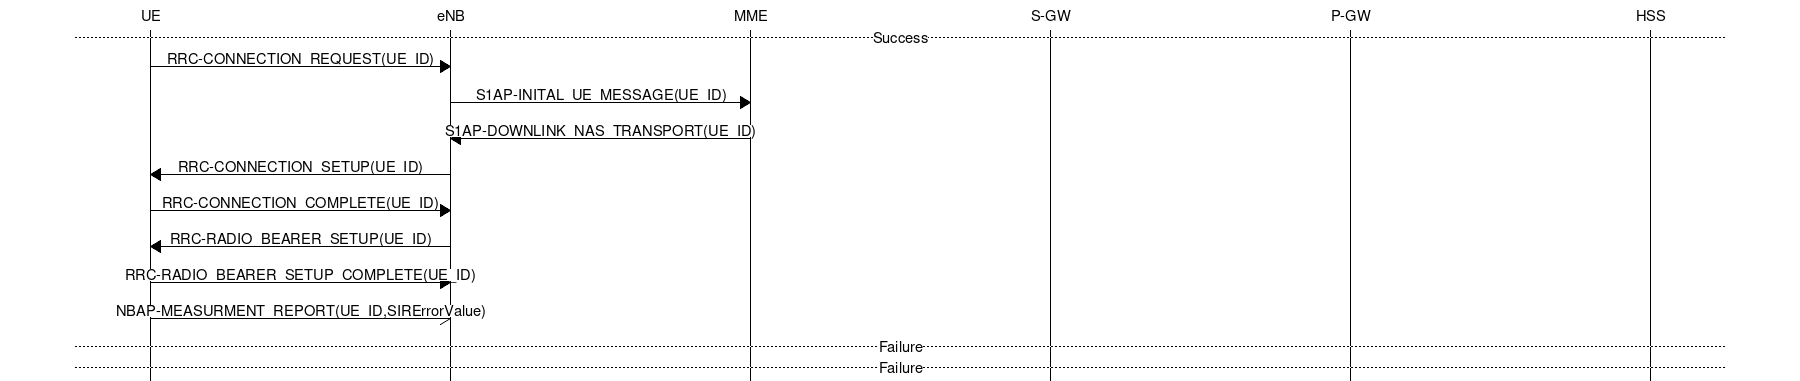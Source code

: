 # http://www.mcternan.me.uk/mscgen/
# mscgen -T eps -i openmsc.msc -o openmsc.eps
# All times given in milli seconds [ms]

msc {
	hscale = "3";

	# Network Elements
	UE,	
	BS [ label = "eNB" ], 
	MME, 
	SGW [ label = "S-GW" ], 
	PGW [ label = "P-GW" ], 
	HSS;

	# Use-Cases
	--- [ label = "Success" ]; # P = {0.8} 

	UE => BS [ label = "RRC-CONNECTION_REQUEST(UE_ID)" ]; # latencyDist = {exponential} latencyLambda = {4} latencyMin = {5} latencyMax = {100}
	BS => MME [ label = "S1AP-INITAL_UE_MESSAGE(UE_ID)" ]; # latencyDist = {exponential} latencyLambda = {2} latencyMin = {0.1} latencyMax = {1}
	BS <= MME [ label = "S1AP-DOWNLINK_NAS_TRANSPORT(UE_ID)" ]; # latencyDist = {linear} latency = {1}
	UE <= BS [ label = "RRC-CONNECTION_SETUP(UE_ID)" ]; # latencyDist = {linear} latency = {1}
	UE => BS [ label = "RRC-CONNECTION_COMPLETE(UE_ID)" ]; # latencyDist = {linear} latency = {1}

	UE <= BS [ label = "RRC-RADIO_BEARER_SETUP(UE_ID)" ]; # latencyDist = {exponential} latencyLambda = {4} latencyMin = {5} latencyMax = {100}
	UE => BS [ label = "RRC-RADIO_BEARER_SETUP_COMPLETE(UE_ID)" ]; # latencyDist = {exponential} latencyLambda = {4} latencyMin = {5} latencyMax = {100}

	UE -> BS [ label = "NBAP-MEASURMENT_REPORT(UE_ID,SIRErrorValue)" ]; # frequency = {2000} frequencyDist = {gaussian,2}

	--- [ label = "Failure" ]; # P = {0.15}

	--- [ label = "Failure" ]; # P = {0.05}
}

